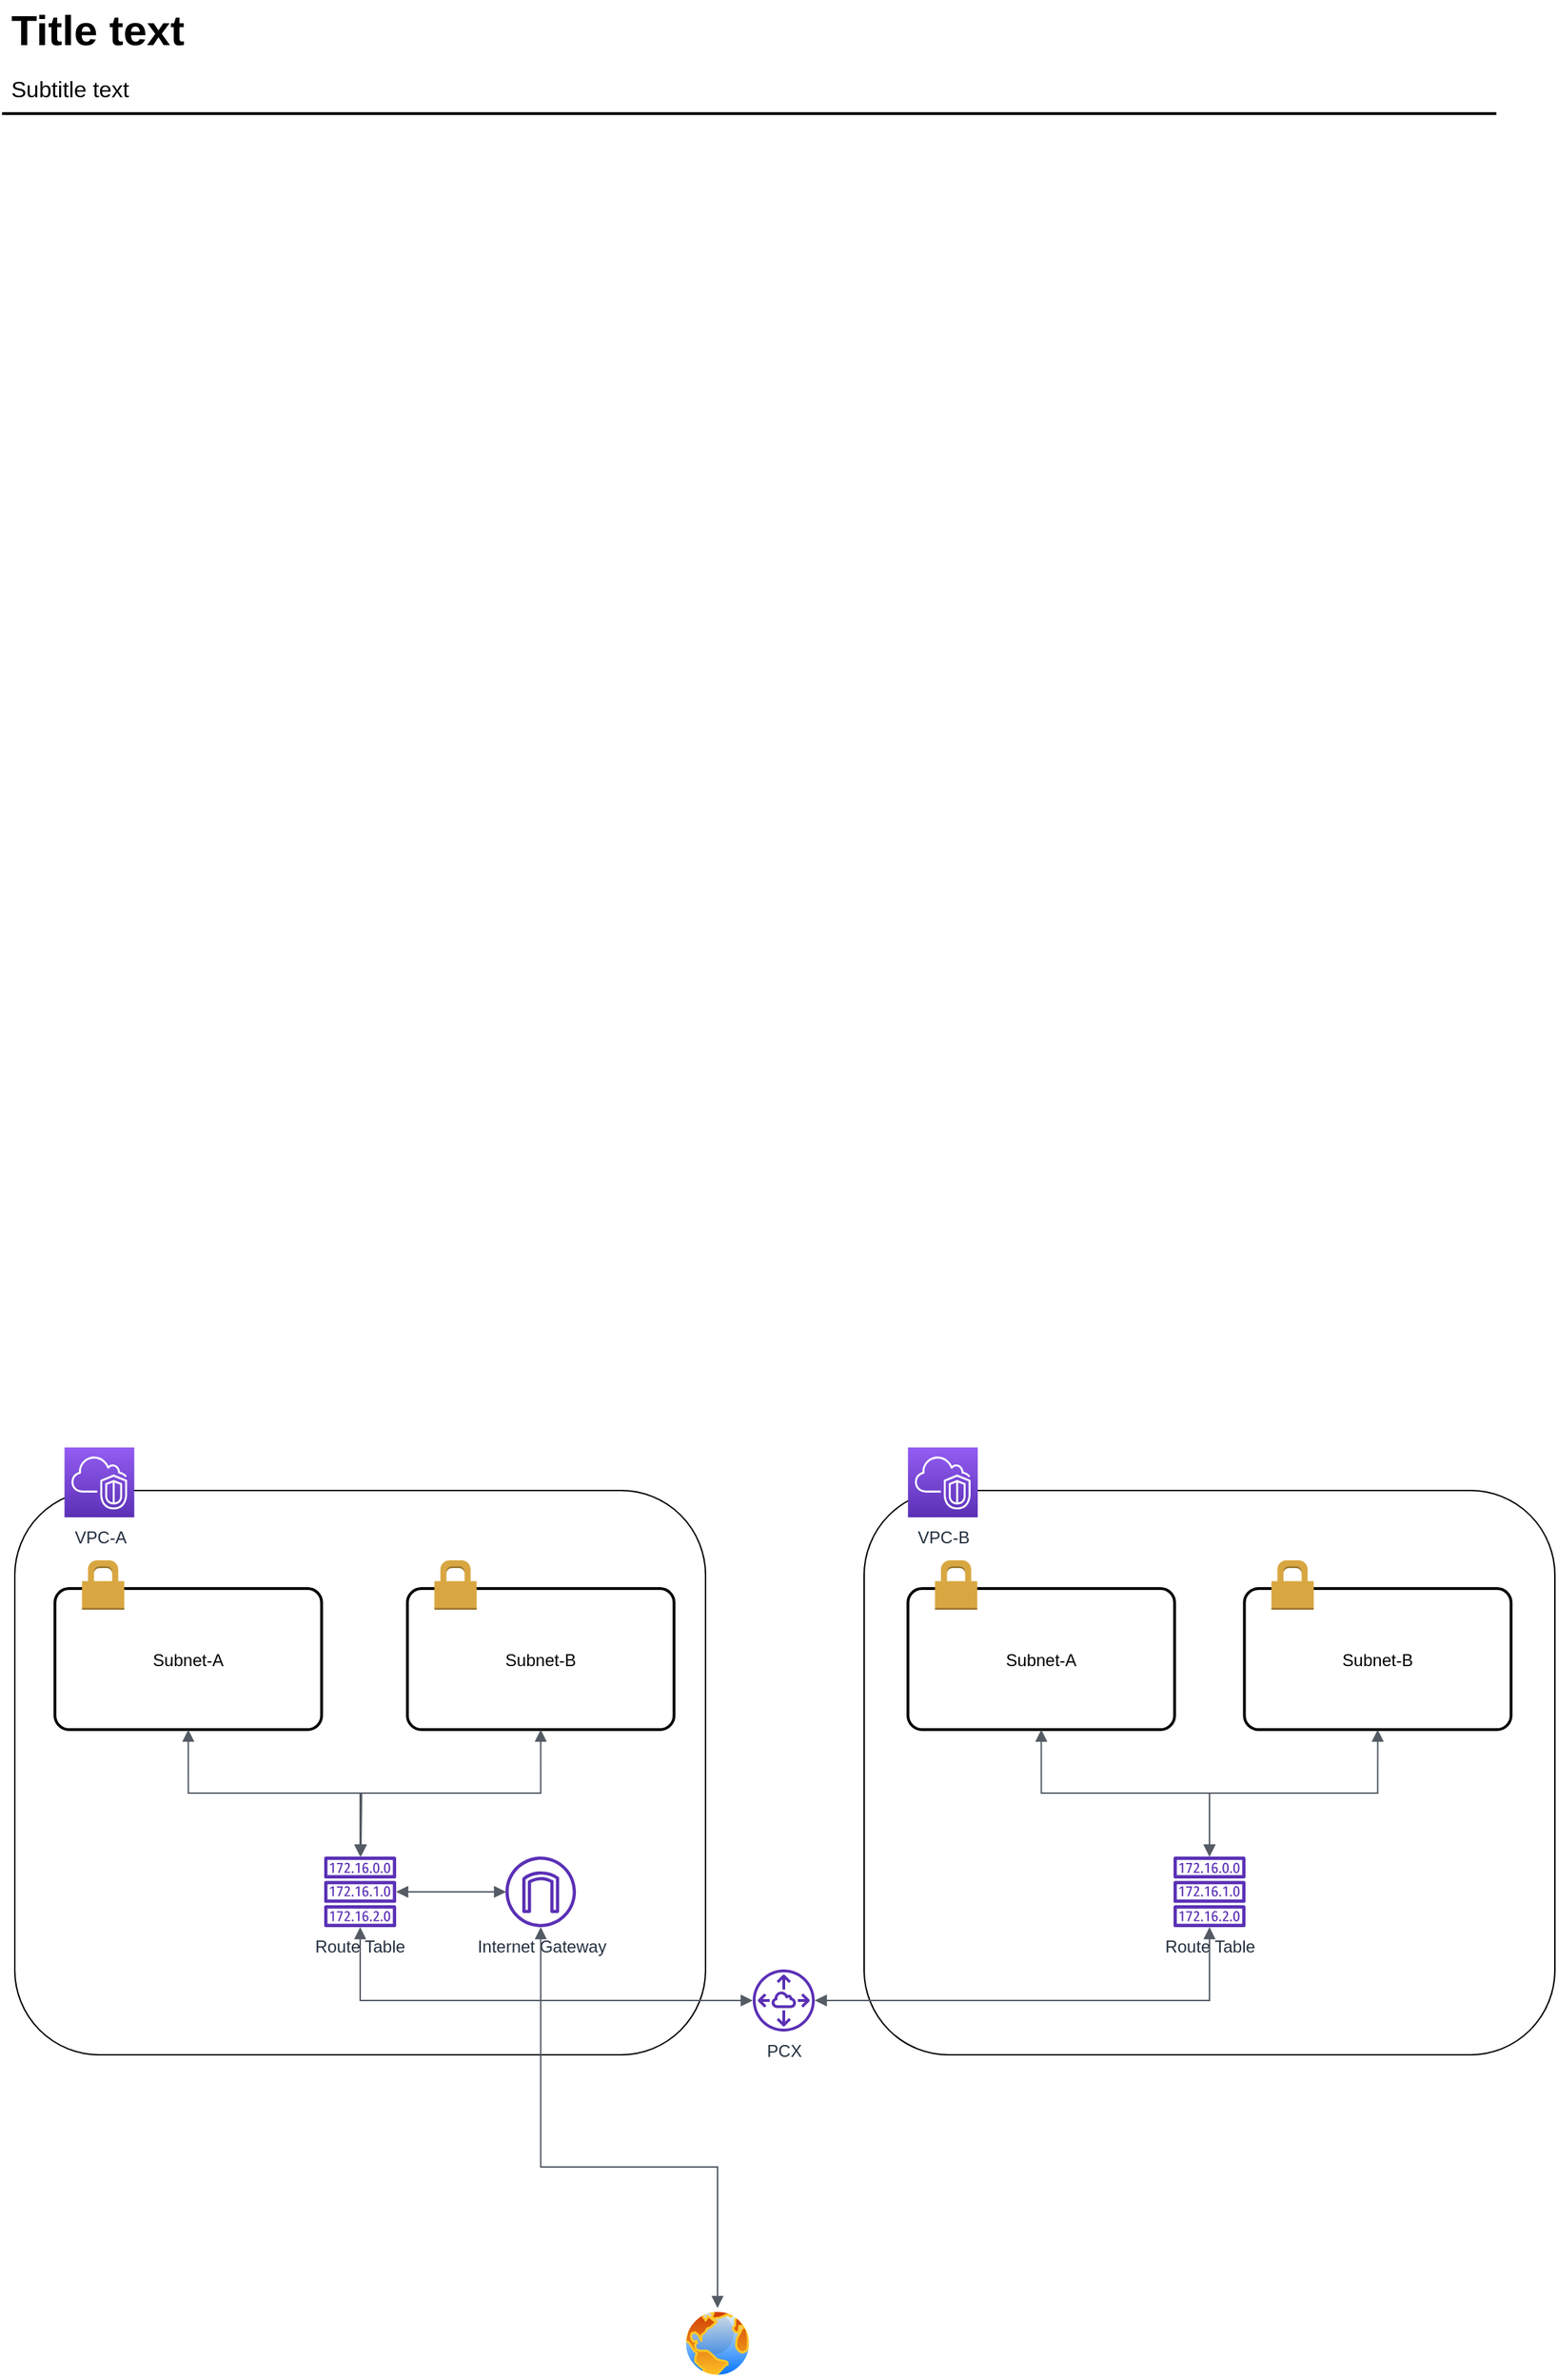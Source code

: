 <mxfile version="14.0.1" type="github">
  <diagram id="Ht1M8jgEwFfnCIfOTk4-" name="Page-1">
    <mxGraphModel dx="1149" dy="763" grid="1" gridSize="10" guides="1" tooltips="1" connect="1" arrows="1" fold="1" page="1" pageScale="1" pageWidth="1169" pageHeight="827" math="0" shadow="0">
      <root>
        <mxCell id="0" />
        <mxCell id="1" parent="0" />
        <mxCell id="-QjtrjUzRDEMRZ5MF8oH-47" value="Title text" style="text;html=1;resizable=0;points=[];autosize=1;align=left;verticalAlign=top;spacingTop=-4;fontSize=30;fontStyle=1" parent="1" vertex="1">
          <mxGeometry x="56.5" y="64.5" width="130" height="40" as="geometry" />
        </mxCell>
        <mxCell id="-QjtrjUzRDEMRZ5MF8oH-48" value="Subtitle text&lt;br style=&quot;font-size: 16px&quot;&gt;" style="text;html=1;resizable=0;points=[];autosize=1;align=left;verticalAlign=top;spacingTop=-4;fontSize=16;" parent="1" vertex="1">
          <mxGeometry x="56.5" y="114.5" width="100" height="20" as="geometry" />
        </mxCell>
        <mxCell id="SCVMTBWpLvtzJIhz15lM-1" value="" style="line;strokeWidth=2;html=1;fontSize=14;" parent="1" vertex="1">
          <mxGeometry x="52.5" y="139.5" width="1060" height="10" as="geometry" />
        </mxCell>
        <mxCell id="nUHHoWJeEu-Wo_ba1Ecn-3" value="" style="rounded=1;whiteSpace=wrap;html=1;" vertex="1" parent="1">
          <mxGeometry x="61.5" y="1120.5" width="490" height="400" as="geometry" />
        </mxCell>
        <mxCell id="nUHHoWJeEu-Wo_ba1Ecn-4" value="VPC-A" style="outlineConnect=0;fontColor=#232F3E;gradientColor=#945DF2;gradientDirection=north;fillColor=#5A30B5;strokeColor=#ffffff;dashed=0;verticalLabelPosition=bottom;verticalAlign=top;align=center;html=1;fontSize=12;fontStyle=0;aspect=fixed;shape=mxgraph.aws4.resourceIcon;resIcon=mxgraph.aws4.vpc;" vertex="1" parent="1">
          <mxGeometry x="96.75" y="1090" width="49.5" height="49.5" as="geometry" />
        </mxCell>
        <mxCell id="nUHHoWJeEu-Wo_ba1Ecn-6" value="Route Table" style="outlineConnect=0;fontColor=#232F3E;gradientColor=none;fillColor=#5A30B5;strokeColor=none;dashed=0;verticalLabelPosition=bottom;verticalAlign=top;align=center;html=1;fontSize=12;fontStyle=0;aspect=fixed;pointerEvents=1;shape=mxgraph.aws4.route_table;" vertex="1" parent="1">
          <mxGeometry x="280.84" y="1380" width="51.32" height="50" as="geometry" />
        </mxCell>
        <mxCell id="nUHHoWJeEu-Wo_ba1Ecn-7" value="&lt;div&gt;Internet Gateway&lt;/div&gt;" style="outlineConnect=0;fontColor=#232F3E;gradientColor=none;fillColor=#5A30B5;strokeColor=none;dashed=0;verticalLabelPosition=bottom;verticalAlign=top;align=center;html=1;fontSize=12;fontStyle=0;aspect=fixed;pointerEvents=1;shape=mxgraph.aws4.internet_gateway;" vertex="1" parent="1">
          <mxGeometry x="409.58" y="1380" width="50" height="50" as="geometry" />
        </mxCell>
        <mxCell id="nUHHoWJeEu-Wo_ba1Ecn-8" value="PCX" style="outlineConnect=0;fontColor=#232F3E;gradientColor=none;fillColor=#5A30B5;strokeColor=none;dashed=0;verticalLabelPosition=bottom;verticalAlign=top;align=center;html=1;fontSize=12;fontStyle=0;aspect=fixed;pointerEvents=1;shape=mxgraph.aws4.peering;" vertex="1" parent="1">
          <mxGeometry x="585" y="1460" width="44" height="44" as="geometry" />
        </mxCell>
        <mxCell id="nUHHoWJeEu-Wo_ba1Ecn-9" value="" style="rounded=1;whiteSpace=wrap;html=1;" vertex="1" parent="1">
          <mxGeometry x="664" y="1120.5" width="490" height="400" as="geometry" />
        </mxCell>
        <mxCell id="nUHHoWJeEu-Wo_ba1Ecn-10" value="VPC-B" style="outlineConnect=0;fontColor=#232F3E;gradientColor=#945DF2;gradientDirection=north;fillColor=#5A30B5;strokeColor=#ffffff;dashed=0;verticalLabelPosition=bottom;verticalAlign=top;align=center;html=1;fontSize=12;fontStyle=0;aspect=fixed;shape=mxgraph.aws4.resourceIcon;resIcon=mxgraph.aws4.vpc;" vertex="1" parent="1">
          <mxGeometry x="695.09" y="1090" width="49.5" height="49.5" as="geometry" />
        </mxCell>
        <mxCell id="nUHHoWJeEu-Wo_ba1Ecn-14" value="" style="group" vertex="1" connectable="0" parent="1">
          <mxGeometry x="90" y="1170" width="189.16" height="120" as="geometry" />
        </mxCell>
        <mxCell id="nUHHoWJeEu-Wo_ba1Ecn-11" value="Subnet-A" style="rounded=1;arcSize=10;dashed=0;fillColor=none;gradientColor=none;strokeWidth=2;" vertex="1" parent="nUHHoWJeEu-Wo_ba1Ecn-14">
          <mxGeometry y="20" width="189.16" height="100" as="geometry" />
        </mxCell>
        <mxCell id="nUHHoWJeEu-Wo_ba1Ecn-12" value="" style="dashed=0;html=1;shape=mxgraph.aws3.permissions;fillColor=#D9A741;gradientColor=none;dashed=0;" vertex="1" parent="nUHHoWJeEu-Wo_ba1Ecn-14">
          <mxGeometry x="19.16" width="30" height="35" as="geometry" />
        </mxCell>
        <mxCell id="nUHHoWJeEu-Wo_ba1Ecn-16" value="" style="group" vertex="1" connectable="0" parent="1">
          <mxGeometry x="340" y="1170" width="189.16" height="120" as="geometry" />
        </mxCell>
        <mxCell id="nUHHoWJeEu-Wo_ba1Ecn-17" value="Subnet-B" style="rounded=1;arcSize=10;dashed=0;fillColor=none;gradientColor=none;strokeWidth=2;" vertex="1" parent="nUHHoWJeEu-Wo_ba1Ecn-16">
          <mxGeometry y="20" width="189.16" height="100" as="geometry" />
        </mxCell>
        <mxCell id="nUHHoWJeEu-Wo_ba1Ecn-18" value="" style="dashed=0;html=1;shape=mxgraph.aws3.permissions;fillColor=#D9A741;gradientColor=none;dashed=0;" vertex="1" parent="nUHHoWJeEu-Wo_ba1Ecn-16">
          <mxGeometry x="19.16" width="30" height="35" as="geometry" />
        </mxCell>
        <mxCell id="nUHHoWJeEu-Wo_ba1Ecn-19" value="" style="group" vertex="1" connectable="0" parent="1">
          <mxGeometry x="695.09" y="1170" width="189.16" height="120" as="geometry" />
        </mxCell>
        <mxCell id="nUHHoWJeEu-Wo_ba1Ecn-20" value="Subnet-A" style="rounded=1;arcSize=10;dashed=0;fillColor=none;gradientColor=none;strokeWidth=2;" vertex="1" parent="nUHHoWJeEu-Wo_ba1Ecn-19">
          <mxGeometry y="20" width="189.16" height="100" as="geometry" />
        </mxCell>
        <mxCell id="nUHHoWJeEu-Wo_ba1Ecn-21" value="" style="dashed=0;html=1;shape=mxgraph.aws3.permissions;fillColor=#D9A741;gradientColor=none;dashed=0;" vertex="1" parent="nUHHoWJeEu-Wo_ba1Ecn-19">
          <mxGeometry x="19.16" width="30" height="35" as="geometry" />
        </mxCell>
        <mxCell id="nUHHoWJeEu-Wo_ba1Ecn-22" value="" style="group" vertex="1" connectable="0" parent="1">
          <mxGeometry x="933.75" y="1170" width="189.16" height="120" as="geometry" />
        </mxCell>
        <mxCell id="nUHHoWJeEu-Wo_ba1Ecn-23" value="Subnet-B" style="rounded=1;arcSize=10;dashed=0;fillColor=none;gradientColor=none;strokeWidth=2;" vertex="1" parent="nUHHoWJeEu-Wo_ba1Ecn-22">
          <mxGeometry y="20" width="189.16" height="100" as="geometry" />
        </mxCell>
        <mxCell id="nUHHoWJeEu-Wo_ba1Ecn-24" value="" style="dashed=0;html=1;shape=mxgraph.aws3.permissions;fillColor=#D9A741;gradientColor=none;dashed=0;" vertex="1" parent="nUHHoWJeEu-Wo_ba1Ecn-22">
          <mxGeometry x="19.16" width="30" height="35" as="geometry" />
        </mxCell>
        <mxCell id="nUHHoWJeEu-Wo_ba1Ecn-28" value="" style="edgeStyle=orthogonalEdgeStyle;html=1;endArrow=block;elbow=vertical;startArrow=block;startFill=1;endFill=1;strokeColor=#545B64;rounded=0;exitX=0.5;exitY=1;exitDx=0;exitDy=0;" edge="1" parent="1" source="nUHHoWJeEu-Wo_ba1Ecn-11" target="nUHHoWJeEu-Wo_ba1Ecn-6">
          <mxGeometry width="100" relative="1" as="geometry">
            <mxPoint x="550" y="1210" as="sourcePoint" />
            <mxPoint x="650" y="1210" as="targetPoint" />
          </mxGeometry>
        </mxCell>
        <mxCell id="nUHHoWJeEu-Wo_ba1Ecn-29" value="" style="edgeStyle=orthogonalEdgeStyle;html=1;endArrow=block;elbow=vertical;startArrow=block;startFill=1;endFill=1;strokeColor=#545B64;rounded=0;exitX=0.5;exitY=1;exitDx=0;exitDy=0;" edge="1" parent="1" source="nUHHoWJeEu-Wo_ba1Ecn-17">
          <mxGeometry width="100" relative="1" as="geometry">
            <mxPoint x="184.58" y="1290" as="sourcePoint" />
            <mxPoint x="307" y="1380" as="targetPoint" />
          </mxGeometry>
        </mxCell>
        <mxCell id="nUHHoWJeEu-Wo_ba1Ecn-30" value="" style="edgeStyle=orthogonalEdgeStyle;html=1;endArrow=block;elbow=vertical;startArrow=block;startFill=1;endFill=1;strokeColor=#545B64;rounded=0;" edge="1" parent="1" source="nUHHoWJeEu-Wo_ba1Ecn-6">
          <mxGeometry width="100" relative="1" as="geometry">
            <mxPoint x="550" y="1300" as="sourcePoint" />
            <mxPoint x="410" y="1405" as="targetPoint" />
          </mxGeometry>
        </mxCell>
        <mxCell id="nUHHoWJeEu-Wo_ba1Ecn-31" value="" style="aspect=fixed;perimeter=ellipsePerimeter;html=1;align=center;shadow=0;dashed=0;spacingTop=3;image;image=img/lib/active_directory/internet_globe.svg;" vertex="1" parent="1">
          <mxGeometry x="535" y="1700" width="50" height="50" as="geometry" />
        </mxCell>
        <mxCell id="nUHHoWJeEu-Wo_ba1Ecn-32" value="" style="edgeStyle=orthogonalEdgeStyle;html=1;endArrow=block;elbow=vertical;startArrow=block;startFill=1;endFill=1;strokeColor=#545B64;rounded=0;entryX=0.5;entryY=0;entryDx=0;entryDy=0;" edge="1" parent="1" source="nUHHoWJeEu-Wo_ba1Ecn-7" target="nUHHoWJeEu-Wo_ba1Ecn-31">
          <mxGeometry width="100" relative="1" as="geometry">
            <mxPoint x="420" y="1640" as="sourcePoint" />
            <mxPoint x="560" y="1650" as="targetPoint" />
            <Array as="points">
              <mxPoint x="435" y="1600" />
              <mxPoint x="560" y="1600" />
            </Array>
          </mxGeometry>
        </mxCell>
        <mxCell id="nUHHoWJeEu-Wo_ba1Ecn-34" value="" style="edgeStyle=orthogonalEdgeStyle;html=1;endArrow=block;elbow=vertical;startArrow=block;startFill=1;endFill=1;strokeColor=#545B64;rounded=0;" edge="1" parent="1" source="nUHHoWJeEu-Wo_ba1Ecn-6" target="nUHHoWJeEu-Wo_ba1Ecn-8">
          <mxGeometry width="100" relative="1" as="geometry">
            <mxPoint x="250" y="1650" as="sourcePoint" />
            <mxPoint x="650" y="1480" as="targetPoint" />
            <Array as="points">
              <mxPoint x="307" y="1482" />
            </Array>
          </mxGeometry>
        </mxCell>
        <mxCell id="nUHHoWJeEu-Wo_ba1Ecn-35" value="Route Table" style="outlineConnect=0;fontColor=#232F3E;gradientColor=none;fillColor=#5A30B5;strokeColor=none;dashed=0;verticalLabelPosition=bottom;verticalAlign=top;align=center;html=1;fontSize=12;fontStyle=0;aspect=fixed;pointerEvents=1;shape=mxgraph.aws4.route_table;" vertex="1" parent="1">
          <mxGeometry x="883.34" y="1380" width="51.32" height="50" as="geometry" />
        </mxCell>
        <mxCell id="nUHHoWJeEu-Wo_ba1Ecn-36" value="" style="edgeStyle=orthogonalEdgeStyle;html=1;endArrow=block;elbow=vertical;startArrow=block;startFill=1;endFill=1;strokeColor=#545B64;rounded=0;" edge="1" parent="1" source="nUHHoWJeEu-Wo_ba1Ecn-8" target="nUHHoWJeEu-Wo_ba1Ecn-35">
          <mxGeometry width="100" relative="1" as="geometry">
            <mxPoint x="630" y="1480" as="sourcePoint" />
            <mxPoint x="650" y="1480" as="targetPoint" />
          </mxGeometry>
        </mxCell>
        <mxCell id="nUHHoWJeEu-Wo_ba1Ecn-38" value="" style="edgeStyle=orthogonalEdgeStyle;html=1;endArrow=block;elbow=vertical;startArrow=block;startFill=1;endFill=1;strokeColor=#545B64;rounded=0;entryX=0.5;entryY=1;entryDx=0;entryDy=0;" edge="1" parent="1" source="nUHHoWJeEu-Wo_ba1Ecn-35" target="nUHHoWJeEu-Wo_ba1Ecn-20">
          <mxGeometry width="100" relative="1" as="geometry">
            <mxPoint x="550" y="1480" as="sourcePoint" />
            <mxPoint x="650" y="1480" as="targetPoint" />
          </mxGeometry>
        </mxCell>
        <mxCell id="nUHHoWJeEu-Wo_ba1Ecn-39" value="" style="edgeStyle=orthogonalEdgeStyle;html=1;endArrow=block;elbow=vertical;startArrow=block;startFill=1;endFill=1;strokeColor=#545B64;rounded=0;entryX=0.5;entryY=1;entryDx=0;entryDy=0;" edge="1" parent="1" source="nUHHoWJeEu-Wo_ba1Ecn-35" target="nUHHoWJeEu-Wo_ba1Ecn-23">
          <mxGeometry width="100" relative="1" as="geometry">
            <mxPoint x="909" y="1380" as="sourcePoint" />
            <mxPoint x="789.67" y="1290" as="targetPoint" />
          </mxGeometry>
        </mxCell>
      </root>
    </mxGraphModel>
  </diagram>
</mxfile>
